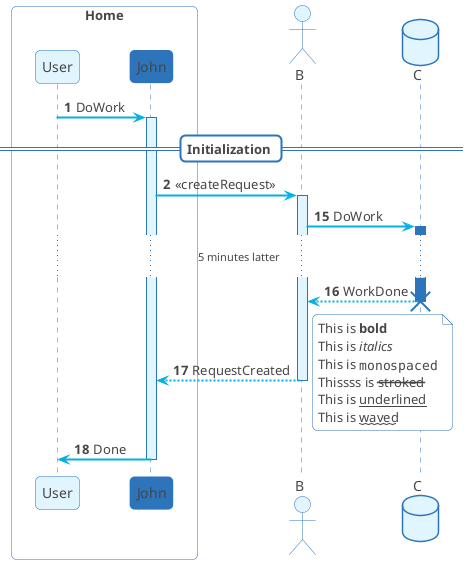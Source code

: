 @startuml
skinparam ParticipantPadding 20
skinparam BoxPadding 10
skinparam sequenceArrowThickness 2
skinparam roundcorner 10
skinparam maxmessagesize 200
skinparam shadowing false
skinparam DefaultFontColor #454645
skinparam NoteBorderColor #2D74BA
skinparam NoteBackgroundColor #FFFFFF
skinparam DatabaseBorderColor #2D74BA
skinparam DatabaseBackgroundColor #E1F5FE

skinparam sequence {
ArrowColor #00b2e2
ArrowThickness 2

DividerBorderColor #2D74BA
DividerBackgroundColor #FFFFFF

ActorBorderColor #2D74BA
ActorBackgroundColor #E1F5FE

LifeLineBorderColor #2D74BA
LifeLineBackgroundColor #E1F5FE

ParticipantBorderColor #2D74BA
ParticipantBackgroundColor #E1F5FE

BoxBorderColor #2D74BA
BoxBackgroundColor #FFFFFF
}

autonumber
box "Home" 
  participant User 
  participant John as A #2D74BA
end box
actor B
database C

User -> A: DoWork 
activate A
== Initialization ==

A -> B: << createRequest >>
activate B
autonumber 15
B -> C: DoWork
activate C  #2D74BA
...5 minutes latter...
C --> B: WorkDone
destroy C
B --> A: RequestCreated
deactivate B
note right 
  This is **bold**
  This is //italics//
  This is ""monospaced""
  Thissss is --stroked--
  This is __underlined__
  This is ~~waved~~ 
end note
A -> User: Done
deactivate A
@enduml
